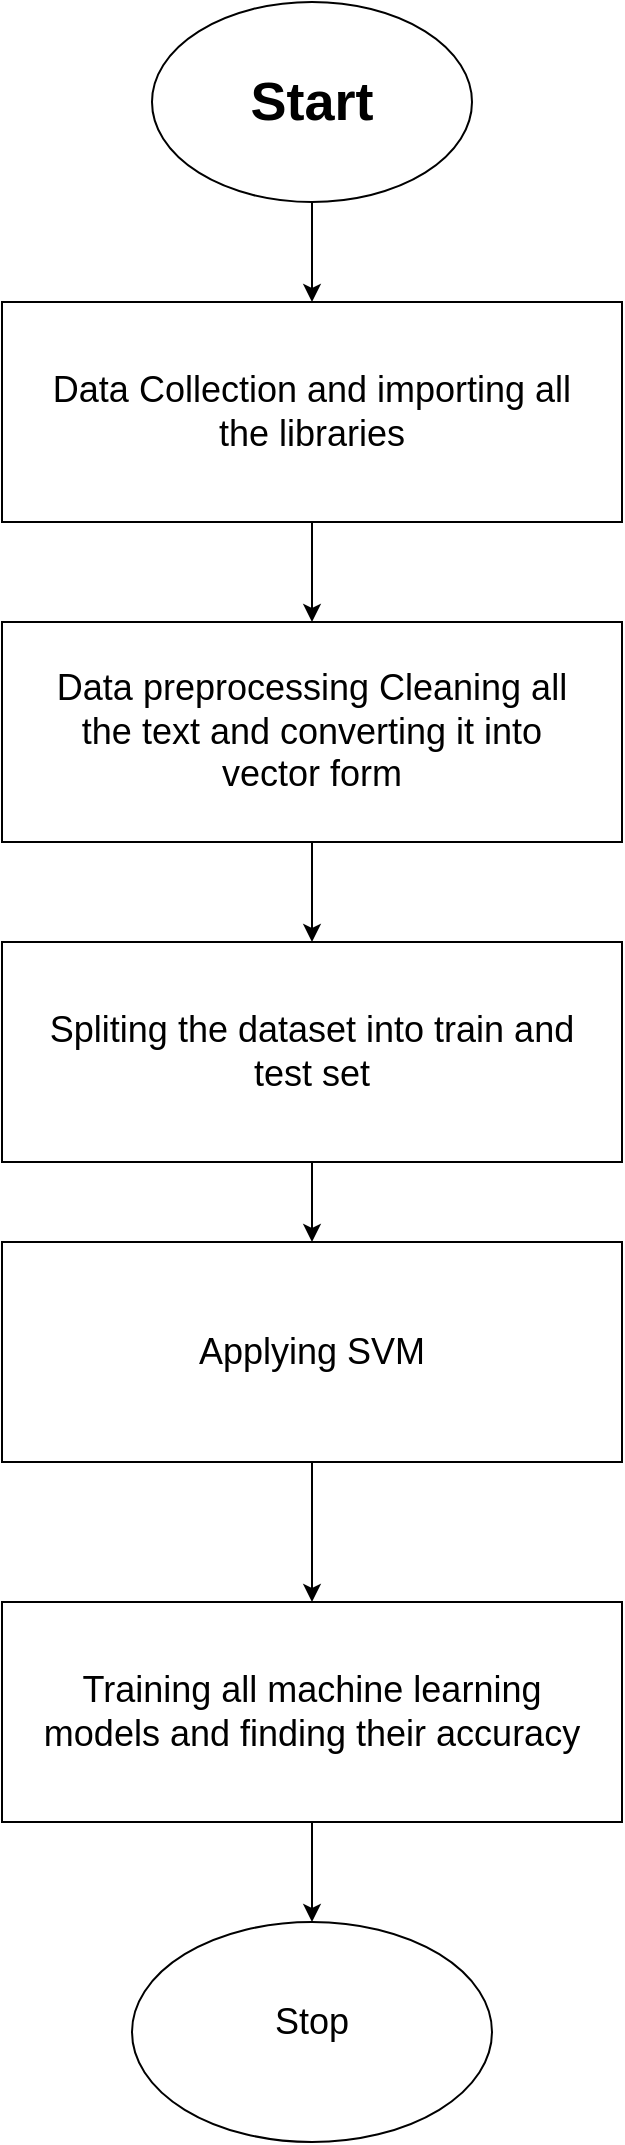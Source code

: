 <mxfile version="24.4.7" type="github">
  <diagram name="Page-1" id="GranaR-ZQ0Meu44khbhH">
    <mxGraphModel dx="1400" dy="696" grid="1" gridSize="10" guides="1" tooltips="1" connect="1" arrows="1" fold="1" page="1" pageScale="1" pageWidth="850" pageHeight="1100" math="0" shadow="0">
      <root>
        <mxCell id="0" />
        <mxCell id="1" parent="0" />
        <mxCell id="BcUsZ3IP5jNoekwcXDkn-10" style="edgeStyle=orthogonalEdgeStyle;rounded=0;orthogonalLoop=1;jettySize=auto;html=1;entryX=0.5;entryY=0;entryDx=0;entryDy=0;" edge="1" parent="1" source="BcUsZ3IP5jNoekwcXDkn-1" target="BcUsZ3IP5jNoekwcXDkn-2">
          <mxGeometry relative="1" as="geometry" />
        </mxCell>
        <mxCell id="BcUsZ3IP5jNoekwcXDkn-1" value="" style="ellipse;whiteSpace=wrap;html=1;" vertex="1" parent="1">
          <mxGeometry x="280" y="10" width="160" height="100" as="geometry" />
        </mxCell>
        <mxCell id="BcUsZ3IP5jNoekwcXDkn-11" style="edgeStyle=orthogonalEdgeStyle;rounded=0;orthogonalLoop=1;jettySize=auto;html=1;" edge="1" parent="1" source="BcUsZ3IP5jNoekwcXDkn-2" target="BcUsZ3IP5jNoekwcXDkn-3">
          <mxGeometry relative="1" as="geometry" />
        </mxCell>
        <mxCell id="BcUsZ3IP5jNoekwcXDkn-2" value="" style="rounded=0;whiteSpace=wrap;html=1;" vertex="1" parent="1">
          <mxGeometry x="205" y="160" width="310" height="110" as="geometry" />
        </mxCell>
        <mxCell id="BcUsZ3IP5jNoekwcXDkn-12" style="edgeStyle=orthogonalEdgeStyle;rounded=0;orthogonalLoop=1;jettySize=auto;html=1;entryX=0.5;entryY=0;entryDx=0;entryDy=0;" edge="1" parent="1" source="BcUsZ3IP5jNoekwcXDkn-3" target="BcUsZ3IP5jNoekwcXDkn-6">
          <mxGeometry relative="1" as="geometry" />
        </mxCell>
        <mxCell id="BcUsZ3IP5jNoekwcXDkn-3" value="" style="rounded=0;whiteSpace=wrap;html=1;" vertex="1" parent="1">
          <mxGeometry x="205" y="320" width="310" height="110" as="geometry" />
        </mxCell>
        <mxCell id="BcUsZ3IP5jNoekwcXDkn-15" style="edgeStyle=orthogonalEdgeStyle;rounded=0;orthogonalLoop=1;jettySize=auto;html=1;entryX=0.5;entryY=0;entryDx=0;entryDy=0;" edge="1" parent="1" source="BcUsZ3IP5jNoekwcXDkn-4" target="BcUsZ3IP5jNoekwcXDkn-7">
          <mxGeometry relative="1" as="geometry" />
        </mxCell>
        <mxCell id="BcUsZ3IP5jNoekwcXDkn-4" value="" style="rounded=0;whiteSpace=wrap;html=1;" vertex="1" parent="1">
          <mxGeometry x="205" y="810" width="310" height="110" as="geometry" />
        </mxCell>
        <mxCell id="BcUsZ3IP5jNoekwcXDkn-14" style="edgeStyle=orthogonalEdgeStyle;rounded=0;orthogonalLoop=1;jettySize=auto;html=1;entryX=0.5;entryY=0;entryDx=0;entryDy=0;" edge="1" parent="1" source="BcUsZ3IP5jNoekwcXDkn-5" target="BcUsZ3IP5jNoekwcXDkn-4">
          <mxGeometry relative="1" as="geometry" />
        </mxCell>
        <mxCell id="BcUsZ3IP5jNoekwcXDkn-5" value="" style="rounded=0;whiteSpace=wrap;html=1;" vertex="1" parent="1">
          <mxGeometry x="205" y="630" width="310" height="110" as="geometry" />
        </mxCell>
        <mxCell id="BcUsZ3IP5jNoekwcXDkn-13" style="edgeStyle=orthogonalEdgeStyle;rounded=0;orthogonalLoop=1;jettySize=auto;html=1;entryX=0.5;entryY=0;entryDx=0;entryDy=0;" edge="1" parent="1" source="BcUsZ3IP5jNoekwcXDkn-6" target="BcUsZ3IP5jNoekwcXDkn-5">
          <mxGeometry relative="1" as="geometry" />
        </mxCell>
        <mxCell id="BcUsZ3IP5jNoekwcXDkn-6" value="" style="rounded=0;whiteSpace=wrap;html=1;" vertex="1" parent="1">
          <mxGeometry x="205" y="480" width="310" height="110" as="geometry" />
        </mxCell>
        <mxCell id="BcUsZ3IP5jNoekwcXDkn-7" value="" style="ellipse;whiteSpace=wrap;html=1;" vertex="1" parent="1">
          <mxGeometry x="270" y="970" width="180" height="110" as="geometry" />
        </mxCell>
        <mxCell id="BcUsZ3IP5jNoekwcXDkn-17" value="&lt;h1 style=&quot;font-size: 27px;&quot;&gt;Start&lt;/h1&gt;" style="text;html=1;align=center;verticalAlign=middle;whiteSpace=wrap;rounded=0;" vertex="1" parent="1">
          <mxGeometry x="290" y="35" width="140" height="50" as="geometry" />
        </mxCell>
        <mxCell id="BcUsZ3IP5jNoekwcXDkn-20" value="Data preprocessing Cleaning all the text and converting it into vector form" style="text;html=1;align=center;verticalAlign=middle;whiteSpace=wrap;rounded=0;fontFamily=Helvetica;fontSize=18;fontColor=default;fillColor=default;fontStyle=0" vertex="1" parent="1">
          <mxGeometry x="220" y="330" width="280" height="90" as="geometry" />
        </mxCell>
        <mxCell id="BcUsZ3IP5jNoekwcXDkn-21" value="Spliting the dataset into train and test set" style="text;html=1;align=center;verticalAlign=middle;whiteSpace=wrap;rounded=0;fontFamily=Helvetica;fontSize=18;fontColor=default;" vertex="1" parent="1">
          <mxGeometry x="215" y="490" width="290" height="90" as="geometry" />
        </mxCell>
        <mxCell id="BcUsZ3IP5jNoekwcXDkn-22" value="Data Collection and importing all the libraries" style="text;html=1;align=center;verticalAlign=middle;whiteSpace=wrap;rounded=0;fontFamily=Helvetica;fontSize=18;fontColor=default;" vertex="1" parent="1">
          <mxGeometry x="220" y="170" width="280" height="90" as="geometry" />
        </mxCell>
        <mxCell id="BcUsZ3IP5jNoekwcXDkn-24" value="Applying SVM" style="text;html=1;align=center;verticalAlign=middle;whiteSpace=wrap;rounded=0;fontFamily=Helvetica;fontSize=18;fontColor=default;" vertex="1" parent="1">
          <mxGeometry x="210" y="640" width="300" height="90" as="geometry" />
        </mxCell>
        <mxCell id="BcUsZ3IP5jNoekwcXDkn-25" value="Training all machine learning models and finding their accuracy" style="text;html=1;align=center;verticalAlign=middle;whiteSpace=wrap;rounded=0;fontFamily=Helvetica;fontSize=18;fontColor=default;" vertex="1" parent="1">
          <mxGeometry x="220" y="820" width="280" height="90" as="geometry" />
        </mxCell>
        <mxCell id="BcUsZ3IP5jNoekwcXDkn-26" value="Stop" style="text;html=1;align=center;verticalAlign=middle;whiteSpace=wrap;rounded=0;fontFamily=Helvetica;fontSize=18;fontColor=default;" vertex="1" parent="1">
          <mxGeometry x="300" y="990" width="120" height="60" as="geometry" />
        </mxCell>
      </root>
    </mxGraphModel>
  </diagram>
</mxfile>
